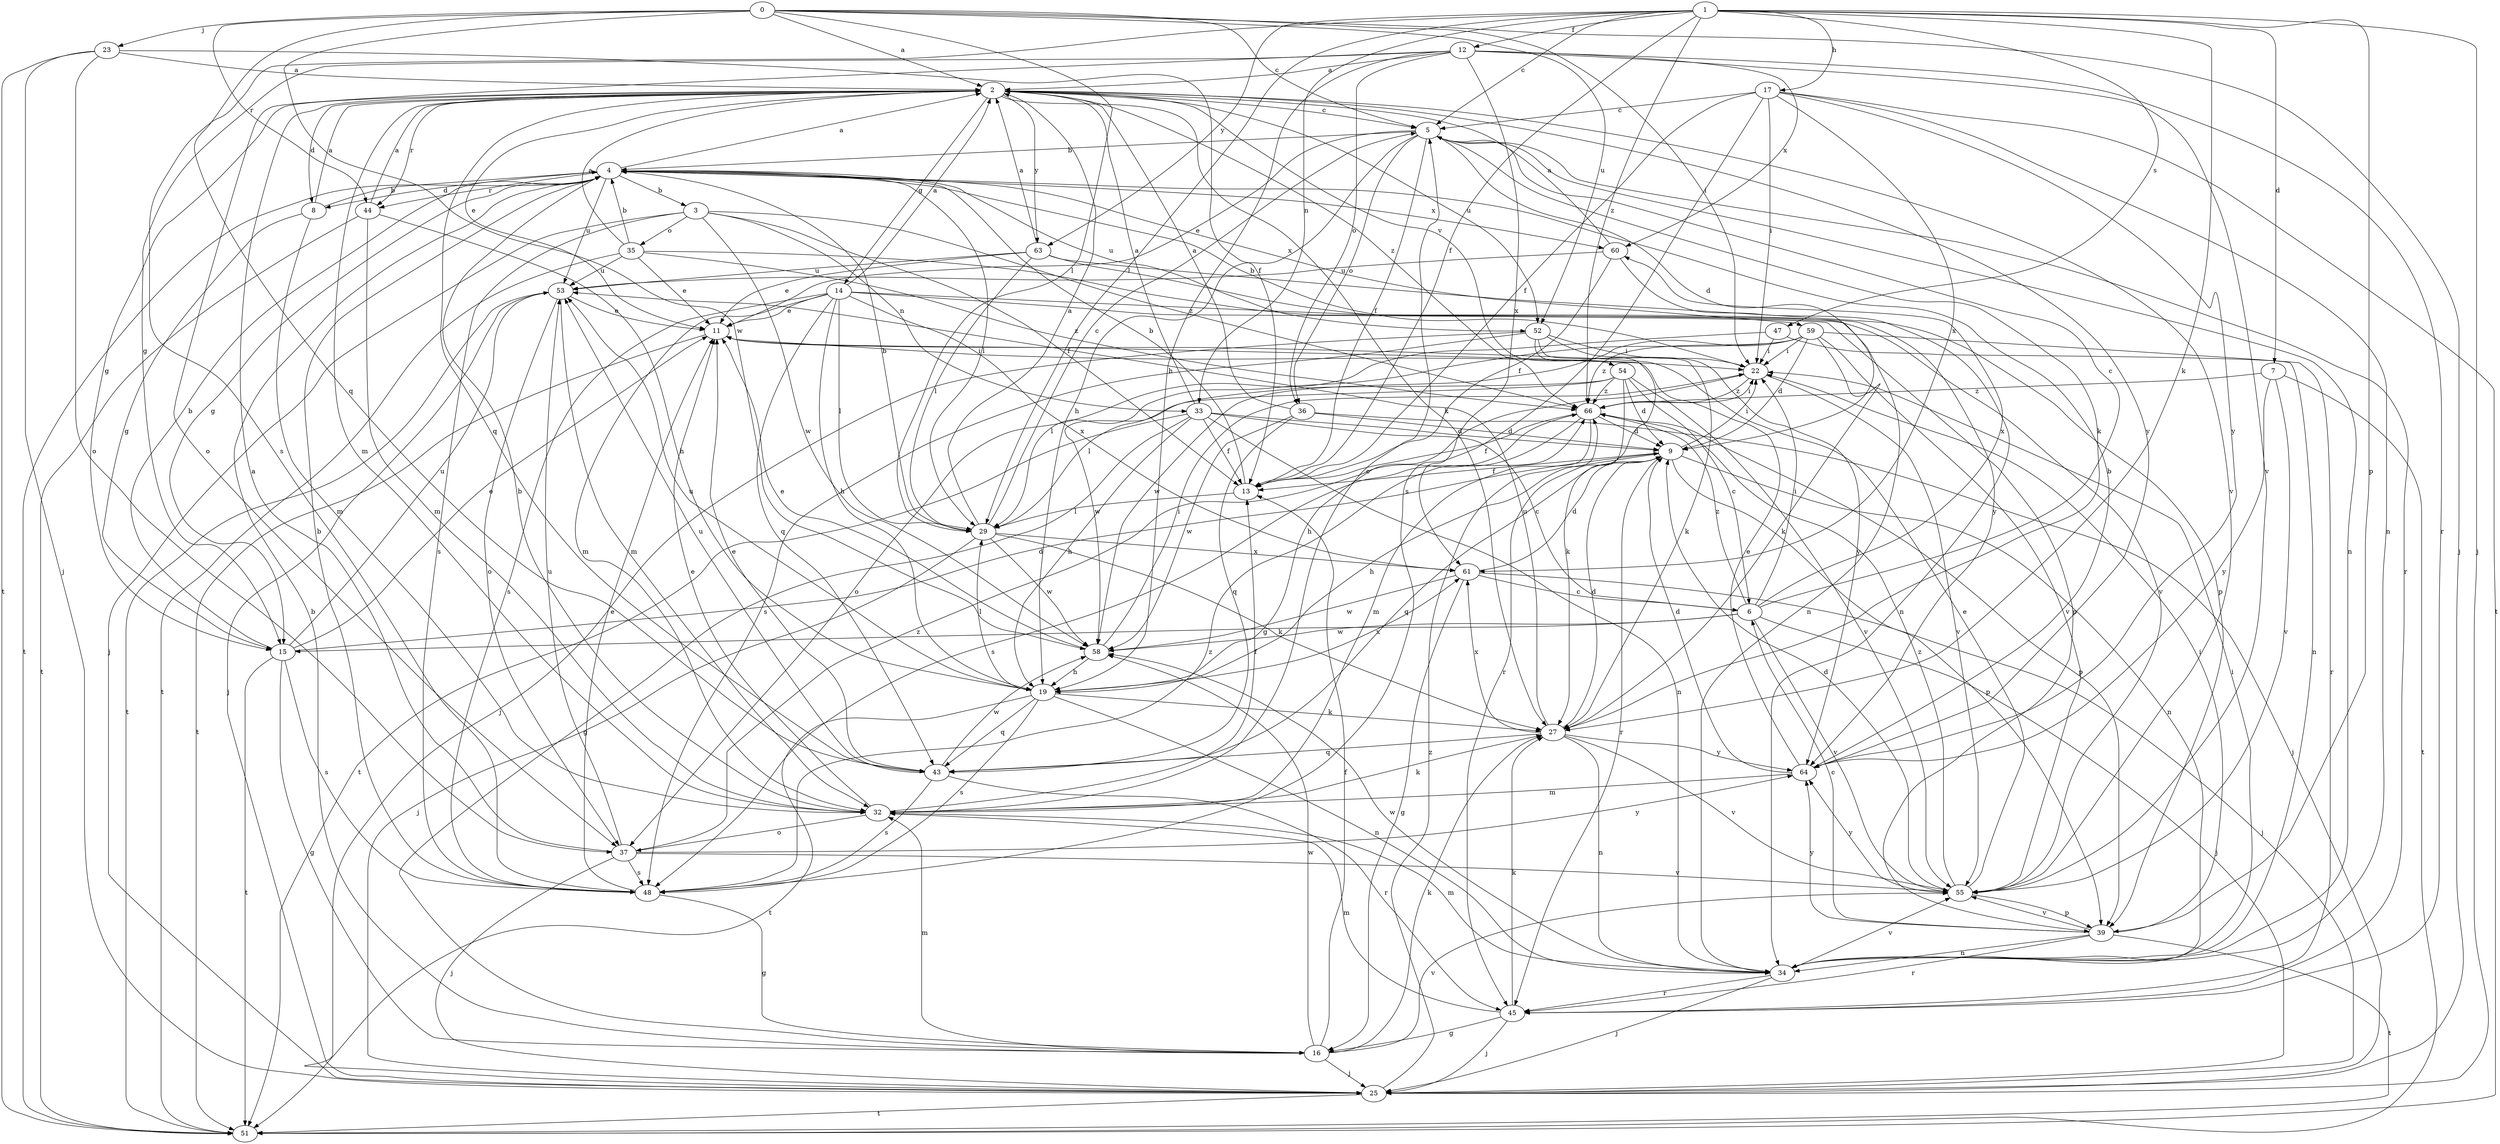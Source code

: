 strict digraph  {
0;
1;
2;
3;
4;
5;
6;
7;
8;
9;
11;
12;
13;
14;
15;
16;
17;
19;
22;
23;
25;
27;
29;
32;
33;
34;
35;
36;
37;
39;
43;
44;
45;
47;
48;
51;
52;
53;
54;
55;
58;
59;
60;
61;
63;
64;
66;
0 -> 2  [label=a];
0 -> 5  [label=c];
0 -> 22  [label=i];
0 -> 23  [label=j];
0 -> 25  [label=j];
0 -> 29  [label=l];
0 -> 43  [label=q];
0 -> 44  [label=r];
0 -> 52  [label=u];
0 -> 58  [label=w];
1 -> 5  [label=c];
1 -> 7  [label=d];
1 -> 12  [label=f];
1 -> 13  [label=f];
1 -> 17  [label=h];
1 -> 25  [label=j];
1 -> 27  [label=k];
1 -> 29  [label=l];
1 -> 33  [label=n];
1 -> 39  [label=p];
1 -> 47  [label=s];
1 -> 48  [label=s];
1 -> 63  [label=y];
1 -> 66  [label=z];
2 -> 5  [label=c];
2 -> 8  [label=d];
2 -> 11  [label=e];
2 -> 14  [label=g];
2 -> 15  [label=g];
2 -> 27  [label=k];
2 -> 32  [label=m];
2 -> 43  [label=q];
2 -> 44  [label=r];
2 -> 52  [label=u];
2 -> 54  [label=v];
2 -> 55  [label=v];
2 -> 63  [label=y];
2 -> 64  [label=y];
2 -> 66  [label=z];
3 -> 13  [label=f];
3 -> 25  [label=j];
3 -> 33  [label=n];
3 -> 35  [label=o];
3 -> 48  [label=s];
3 -> 58  [label=w];
3 -> 66  [label=z];
4 -> 2  [label=a];
4 -> 3  [label=b];
4 -> 8  [label=d];
4 -> 15  [label=g];
4 -> 29  [label=l];
4 -> 44  [label=r];
4 -> 51  [label=t];
4 -> 52  [label=u];
4 -> 53  [label=u];
4 -> 59  [label=x];
4 -> 60  [label=x];
5 -> 4  [label=b];
5 -> 9  [label=d];
5 -> 11  [label=e];
5 -> 13  [label=f];
5 -> 19  [label=h];
5 -> 27  [label=k];
5 -> 34  [label=n];
5 -> 36  [label=o];
5 -> 45  [label=r];
6 -> 5  [label=c];
6 -> 15  [label=g];
6 -> 22  [label=i];
6 -> 25  [label=j];
6 -> 55  [label=v];
6 -> 58  [label=w];
6 -> 60  [label=x];
6 -> 66  [label=z];
7 -> 51  [label=t];
7 -> 55  [label=v];
7 -> 64  [label=y];
7 -> 66  [label=z];
8 -> 2  [label=a];
8 -> 4  [label=b];
8 -> 15  [label=g];
8 -> 32  [label=m];
9 -> 13  [label=f];
9 -> 19  [label=h];
9 -> 22  [label=i];
9 -> 34  [label=n];
9 -> 39  [label=p];
9 -> 43  [label=q];
9 -> 45  [label=r];
11 -> 22  [label=i];
11 -> 51  [label=t];
12 -> 2  [label=a];
12 -> 15  [label=g];
12 -> 19  [label=h];
12 -> 36  [label=o];
12 -> 37  [label=o];
12 -> 45  [label=r];
12 -> 55  [label=v];
12 -> 60  [label=x];
12 -> 61  [label=x];
13 -> 4  [label=b];
13 -> 29  [label=l];
14 -> 2  [label=a];
14 -> 11  [label=e];
14 -> 19  [label=h];
14 -> 29  [label=l];
14 -> 32  [label=m];
14 -> 39  [label=p];
14 -> 43  [label=q];
14 -> 48  [label=s];
14 -> 55  [label=v];
14 -> 61  [label=x];
15 -> 4  [label=b];
15 -> 9  [label=d];
15 -> 11  [label=e];
15 -> 16  [label=g];
15 -> 48  [label=s];
15 -> 51  [label=t];
15 -> 53  [label=u];
16 -> 4  [label=b];
16 -> 13  [label=f];
16 -> 25  [label=j];
16 -> 27  [label=k];
16 -> 32  [label=m];
16 -> 55  [label=v];
16 -> 58  [label=w];
17 -> 5  [label=c];
17 -> 13  [label=f];
17 -> 22  [label=i];
17 -> 34  [label=n];
17 -> 48  [label=s];
17 -> 51  [label=t];
17 -> 61  [label=x];
17 -> 64  [label=y];
19 -> 27  [label=k];
19 -> 29  [label=l];
19 -> 34  [label=n];
19 -> 43  [label=q];
19 -> 48  [label=s];
19 -> 51  [label=t];
19 -> 53  [label=u];
19 -> 61  [label=x];
22 -> 4  [label=b];
22 -> 19  [label=h];
22 -> 55  [label=v];
22 -> 66  [label=z];
23 -> 2  [label=a];
23 -> 13  [label=f];
23 -> 25  [label=j];
23 -> 37  [label=o];
23 -> 51  [label=t];
25 -> 51  [label=t];
25 -> 66  [label=z];
27 -> 9  [label=d];
27 -> 34  [label=n];
27 -> 43  [label=q];
27 -> 53  [label=u];
27 -> 55  [label=v];
27 -> 61  [label=x];
27 -> 64  [label=y];
29 -> 2  [label=a];
29 -> 4  [label=b];
29 -> 5  [label=c];
29 -> 25  [label=j];
29 -> 27  [label=k];
29 -> 58  [label=w];
29 -> 61  [label=x];
32 -> 4  [label=b];
32 -> 5  [label=c];
32 -> 11  [label=e];
32 -> 13  [label=f];
32 -> 27  [label=k];
32 -> 37  [label=o];
33 -> 2  [label=a];
33 -> 6  [label=c];
33 -> 9  [label=d];
33 -> 13  [label=f];
33 -> 16  [label=g];
33 -> 19  [label=h];
33 -> 34  [label=n];
33 -> 51  [label=t];
34 -> 22  [label=i];
34 -> 25  [label=j];
34 -> 32  [label=m];
34 -> 45  [label=r];
34 -> 55  [label=v];
34 -> 58  [label=w];
35 -> 2  [label=a];
35 -> 4  [label=b];
35 -> 11  [label=e];
35 -> 34  [label=n];
35 -> 51  [label=t];
35 -> 53  [label=u];
35 -> 66  [label=z];
36 -> 2  [label=a];
36 -> 9  [label=d];
36 -> 25  [label=j];
36 -> 43  [label=q];
36 -> 58  [label=w];
37 -> 2  [label=a];
37 -> 25  [label=j];
37 -> 48  [label=s];
37 -> 53  [label=u];
37 -> 55  [label=v];
37 -> 64  [label=y];
37 -> 66  [label=z];
39 -> 6  [label=c];
39 -> 22  [label=i];
39 -> 34  [label=n];
39 -> 45  [label=r];
39 -> 51  [label=t];
39 -> 55  [label=v];
39 -> 64  [label=y];
43 -> 11  [label=e];
43 -> 45  [label=r];
43 -> 48  [label=s];
43 -> 53  [label=u];
43 -> 58  [label=w];
44 -> 2  [label=a];
44 -> 19  [label=h];
44 -> 32  [label=m];
44 -> 51  [label=t];
45 -> 16  [label=g];
45 -> 25  [label=j];
45 -> 27  [label=k];
45 -> 32  [label=m];
47 -> 22  [label=i];
47 -> 34  [label=n];
47 -> 37  [label=o];
48 -> 4  [label=b];
48 -> 11  [label=e];
48 -> 16  [label=g];
48 -> 66  [label=z];
52 -> 22  [label=i];
52 -> 25  [label=j];
52 -> 27  [label=k];
52 -> 45  [label=r];
52 -> 48  [label=s];
52 -> 64  [label=y];
53 -> 11  [label=e];
53 -> 25  [label=j];
53 -> 32  [label=m];
53 -> 37  [label=o];
53 -> 51  [label=t];
54 -> 6  [label=c];
54 -> 9  [label=d];
54 -> 27  [label=k];
54 -> 29  [label=l];
54 -> 55  [label=v];
54 -> 58  [label=w];
54 -> 66  [label=z];
55 -> 9  [label=d];
55 -> 11  [label=e];
55 -> 39  [label=p];
55 -> 64  [label=y];
55 -> 66  [label=z];
58 -> 11  [label=e];
58 -> 19  [label=h];
58 -> 22  [label=i];
59 -> 9  [label=d];
59 -> 22  [label=i];
59 -> 27  [label=k];
59 -> 29  [label=l];
59 -> 45  [label=r];
59 -> 55  [label=v];
59 -> 58  [label=w];
59 -> 66  [label=z];
60 -> 2  [label=a];
60 -> 13  [label=f];
60 -> 34  [label=n];
60 -> 53  [label=u];
61 -> 6  [label=c];
61 -> 9  [label=d];
61 -> 16  [label=g];
61 -> 25  [label=j];
61 -> 58  [label=w];
63 -> 2  [label=a];
63 -> 11  [label=e];
63 -> 29  [label=l];
63 -> 39  [label=p];
63 -> 53  [label=u];
63 -> 64  [label=y];
64 -> 4  [label=b];
64 -> 9  [label=d];
64 -> 11  [label=e];
64 -> 32  [label=m];
66 -> 9  [label=d];
66 -> 13  [label=f];
66 -> 22  [label=i];
66 -> 32  [label=m];
66 -> 39  [label=p];
66 -> 48  [label=s];
}
